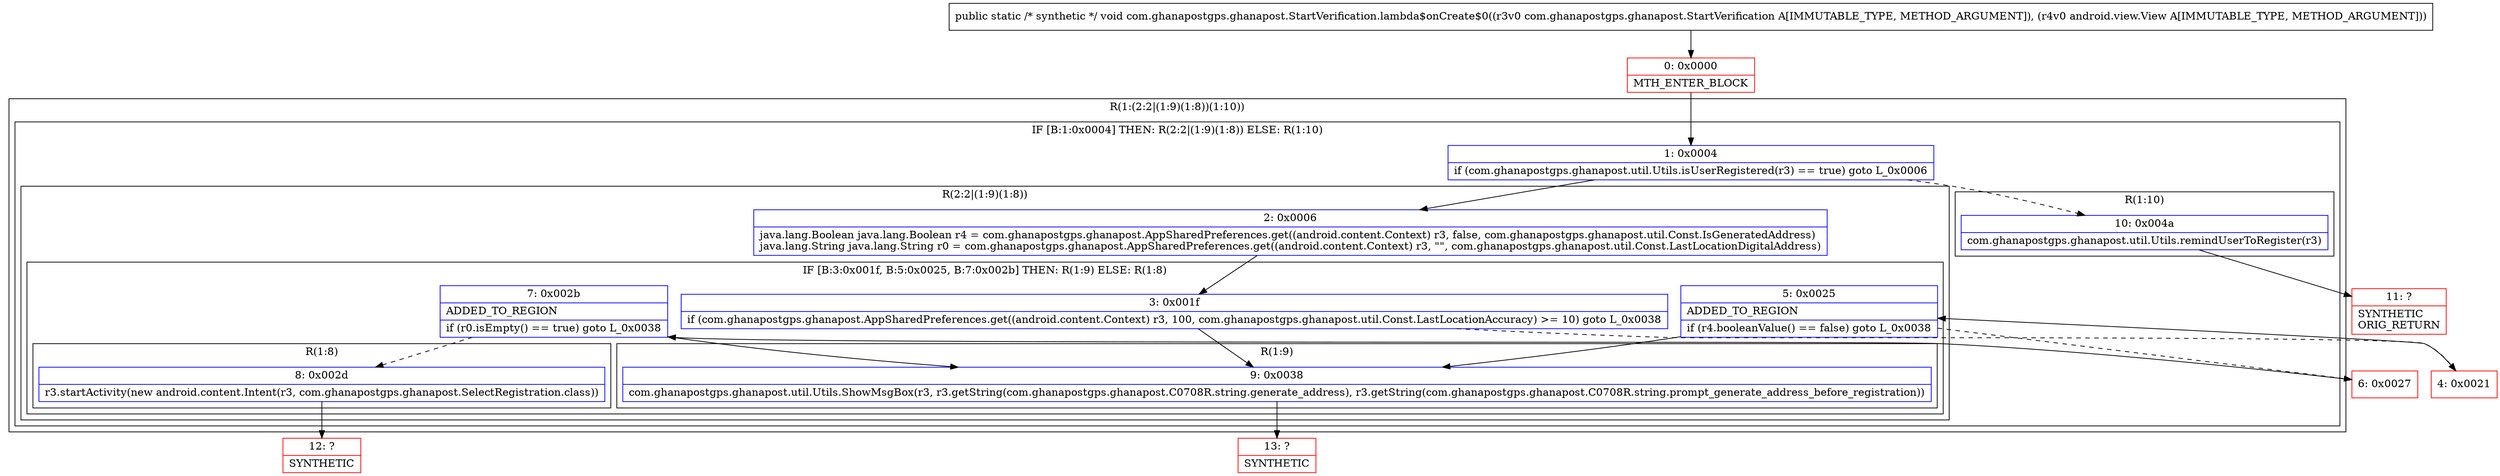 digraph "CFG forcom.ghanapostgps.ghanapost.StartVerification.lambda$onCreate$0(Lcom\/ghanapostgps\/ghanapost\/StartVerification;Landroid\/view\/View;)V" {
subgraph cluster_Region_131777646 {
label = "R(1:(2:2|(1:9)(1:8))(1:10))";
node [shape=record,color=blue];
subgraph cluster_IfRegion_630294877 {
label = "IF [B:1:0x0004] THEN: R(2:2|(1:9)(1:8)) ELSE: R(1:10)";
node [shape=record,color=blue];
Node_1 [shape=record,label="{1\:\ 0x0004|if (com.ghanapostgps.ghanapost.util.Utils.isUserRegistered(r3) == true) goto L_0x0006\l}"];
subgraph cluster_Region_1998365139 {
label = "R(2:2|(1:9)(1:8))";
node [shape=record,color=blue];
Node_2 [shape=record,label="{2\:\ 0x0006|java.lang.Boolean java.lang.Boolean r4 = com.ghanapostgps.ghanapost.AppSharedPreferences.get((android.content.Context) r3, false, com.ghanapostgps.ghanapost.util.Const.IsGeneratedAddress)\ljava.lang.String java.lang.String r0 = com.ghanapostgps.ghanapost.AppSharedPreferences.get((android.content.Context) r3, \"\", com.ghanapostgps.ghanapost.util.Const.LastLocationDigitalAddress)\l}"];
subgraph cluster_IfRegion_30801738 {
label = "IF [B:3:0x001f, B:5:0x0025, B:7:0x002b] THEN: R(1:9) ELSE: R(1:8)";
node [shape=record,color=blue];
Node_3 [shape=record,label="{3\:\ 0x001f|if (com.ghanapostgps.ghanapost.AppSharedPreferences.get((android.content.Context) r3, 100, com.ghanapostgps.ghanapost.util.Const.LastLocationAccuracy) \>= 10) goto L_0x0038\l}"];
Node_5 [shape=record,label="{5\:\ 0x0025|ADDED_TO_REGION\l|if (r4.booleanValue() == false) goto L_0x0038\l}"];
Node_7 [shape=record,label="{7\:\ 0x002b|ADDED_TO_REGION\l|if (r0.isEmpty() == true) goto L_0x0038\l}"];
subgraph cluster_Region_1162070699 {
label = "R(1:9)";
node [shape=record,color=blue];
Node_9 [shape=record,label="{9\:\ 0x0038|com.ghanapostgps.ghanapost.util.Utils.ShowMsgBox(r3, r3.getString(com.ghanapostgps.ghanapost.C0708R.string.generate_address), r3.getString(com.ghanapostgps.ghanapost.C0708R.string.prompt_generate_address_before_registration))\l}"];
}
subgraph cluster_Region_921097698 {
label = "R(1:8)";
node [shape=record,color=blue];
Node_8 [shape=record,label="{8\:\ 0x002d|r3.startActivity(new android.content.Intent(r3, com.ghanapostgps.ghanapost.SelectRegistration.class))\l}"];
}
}
}
subgraph cluster_Region_1733201636 {
label = "R(1:10)";
node [shape=record,color=blue];
Node_10 [shape=record,label="{10\:\ 0x004a|com.ghanapostgps.ghanapost.util.Utils.remindUserToRegister(r3)\l}"];
}
}
}
Node_0 [shape=record,color=red,label="{0\:\ 0x0000|MTH_ENTER_BLOCK\l}"];
Node_4 [shape=record,color=red,label="{4\:\ 0x0021}"];
Node_6 [shape=record,color=red,label="{6\:\ 0x0027}"];
Node_11 [shape=record,color=red,label="{11\:\ ?|SYNTHETIC\lORIG_RETURN\l}"];
Node_12 [shape=record,color=red,label="{12\:\ ?|SYNTHETIC\l}"];
Node_13 [shape=record,color=red,label="{13\:\ ?|SYNTHETIC\l}"];
MethodNode[shape=record,label="{public static \/* synthetic *\/ void com.ghanapostgps.ghanapost.StartVerification.lambda$onCreate$0((r3v0 com.ghanapostgps.ghanapost.StartVerification A[IMMUTABLE_TYPE, METHOD_ARGUMENT]), (r4v0 android.view.View A[IMMUTABLE_TYPE, METHOD_ARGUMENT])) }"];
MethodNode -> Node_0;
Node_1 -> Node_2;
Node_1 -> Node_10[style=dashed];
Node_2 -> Node_3;
Node_3 -> Node_4[style=dashed];
Node_3 -> Node_9;
Node_5 -> Node_6[style=dashed];
Node_5 -> Node_9;
Node_7 -> Node_8[style=dashed];
Node_7 -> Node_9;
Node_9 -> Node_13;
Node_8 -> Node_12;
Node_10 -> Node_11;
Node_0 -> Node_1;
Node_4 -> Node_5;
Node_6 -> Node_7;
}


